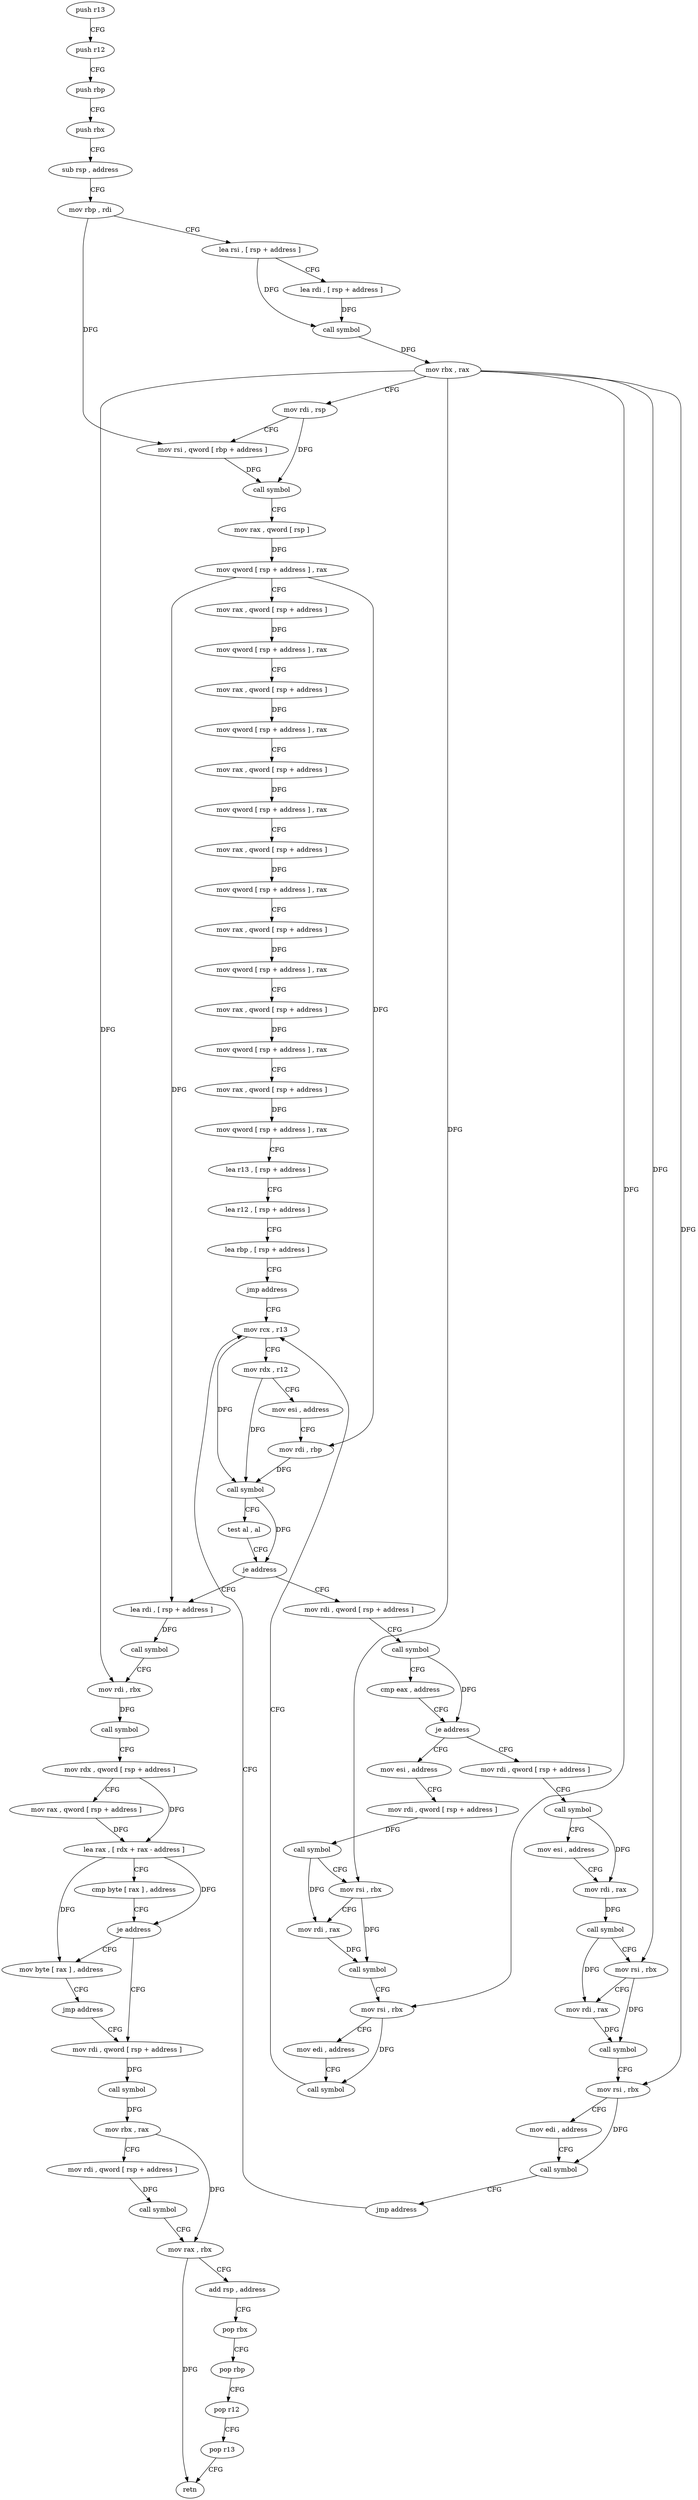 digraph "func" {
"85892" [label = "push r13" ]
"85894" [label = "push r12" ]
"85896" [label = "push rbp" ]
"85897" [label = "push rbx" ]
"85898" [label = "sub rsp , address" ]
"85905" [label = "mov rbp , rdi" ]
"85908" [label = "lea rsi , [ rsp + address ]" ]
"85916" [label = "lea rdi , [ rsp + address ]" ]
"85924" [label = "call symbol" ]
"85929" [label = "mov rbx , rax" ]
"85932" [label = "mov rdi , rsp" ]
"85935" [label = "mov rsi , qword [ rbp + address ]" ]
"85939" [label = "call symbol" ]
"85944" [label = "mov rax , qword [ rsp ]" ]
"85948" [label = "mov qword [ rsp + address ] , rax" ]
"85953" [label = "mov rax , qword [ rsp + address ]" ]
"85958" [label = "mov qword [ rsp + address ] , rax" ]
"85963" [label = "mov rax , qword [ rsp + address ]" ]
"85968" [label = "mov qword [ rsp + address ] , rax" ]
"85973" [label = "mov rax , qword [ rsp + address ]" ]
"85978" [label = "mov qword [ rsp + address ] , rax" ]
"85983" [label = "mov rax , qword [ rsp + address ]" ]
"85988" [label = "mov qword [ rsp + address ] , rax" ]
"85993" [label = "mov rax , qword [ rsp + address ]" ]
"85998" [label = "mov qword [ rsp + address ] , rax" ]
"86003" [label = "mov rax , qword [ rsp + address ]" ]
"86008" [label = "mov qword [ rsp + address ] , rax" ]
"86016" [label = "mov rax , qword [ rsp + address ]" ]
"86021" [label = "mov qword [ rsp + address ] , rax" ]
"86029" [label = "lea r13 , [ rsp + address ]" ]
"86034" [label = "lea r12 , [ rsp + address ]" ]
"86039" [label = "lea rbp , [ rsp + address ]" ]
"86044" [label = "jmp address" ]
"86085" [label = "mov rcx , r13" ]
"86088" [label = "mov rdx , r12" ]
"86091" [label = "mov esi , address" ]
"86096" [label = "mov rdi , rbp" ]
"86099" [label = "call symbol" ]
"86104" [label = "test al , al" ]
"86106" [label = "je address" ]
"86172" [label = "lea rdi , [ rsp + address ]" ]
"86108" [label = "mov rdi , qword [ rsp + address ]" ]
"86177" [label = "call symbol" ]
"86182" [label = "mov rdi , rbx" ]
"86185" [label = "call symbol" ]
"86190" [label = "mov rdx , qword [ rsp + address ]" ]
"86198" [label = "mov rax , qword [ rsp + address ]" ]
"86206" [label = "lea rax , [ rdx + rax - address ]" ]
"86211" [label = "cmp byte [ rax ] , address" ]
"86214" [label = "je address" ]
"86262" [label = "mov byte [ rax ] , address" ]
"86216" [label = "mov rdi , qword [ rsp + address ]" ]
"86113" [label = "call symbol" ]
"86118" [label = "cmp eax , address" ]
"86121" [label = "je address" ]
"86046" [label = "mov esi , address" ]
"86123" [label = "mov rdi , qword [ rsp + address ]" ]
"86265" [label = "jmp address" ]
"86224" [label = "call symbol" ]
"86229" [label = "mov rbx , rax" ]
"86232" [label = "mov rdi , qword [ rsp + address ]" ]
"86240" [label = "call symbol" ]
"86245" [label = "mov rax , rbx" ]
"86248" [label = "add rsp , address" ]
"86255" [label = "pop rbx" ]
"86256" [label = "pop rbp" ]
"86257" [label = "pop r12" ]
"86259" [label = "pop r13" ]
"86261" [label = "retn" ]
"86051" [label = "mov rdi , qword [ rsp + address ]" ]
"86056" [label = "call symbol" ]
"86061" [label = "mov rsi , rbx" ]
"86064" [label = "mov rdi , rax" ]
"86067" [label = "call symbol" ]
"86072" [label = "mov rsi , rbx" ]
"86075" [label = "mov edi , address" ]
"86080" [label = "call symbol" ]
"86128" [label = "call symbol" ]
"86133" [label = "mov esi , address" ]
"86138" [label = "mov rdi , rax" ]
"86141" [label = "call symbol" ]
"86146" [label = "mov rsi , rbx" ]
"86149" [label = "mov rdi , rax" ]
"86152" [label = "call symbol" ]
"86157" [label = "mov rsi , rbx" ]
"86160" [label = "mov edi , address" ]
"86165" [label = "call symbol" ]
"86170" [label = "jmp address" ]
"85892" -> "85894" [ label = "CFG" ]
"85894" -> "85896" [ label = "CFG" ]
"85896" -> "85897" [ label = "CFG" ]
"85897" -> "85898" [ label = "CFG" ]
"85898" -> "85905" [ label = "CFG" ]
"85905" -> "85908" [ label = "CFG" ]
"85905" -> "85935" [ label = "DFG" ]
"85908" -> "85916" [ label = "CFG" ]
"85908" -> "85924" [ label = "DFG" ]
"85916" -> "85924" [ label = "DFG" ]
"85924" -> "85929" [ label = "DFG" ]
"85929" -> "85932" [ label = "CFG" ]
"85929" -> "86182" [ label = "DFG" ]
"85929" -> "86061" [ label = "DFG" ]
"85929" -> "86072" [ label = "DFG" ]
"85929" -> "86146" [ label = "DFG" ]
"85929" -> "86157" [ label = "DFG" ]
"85932" -> "85935" [ label = "CFG" ]
"85932" -> "85939" [ label = "DFG" ]
"85935" -> "85939" [ label = "DFG" ]
"85939" -> "85944" [ label = "CFG" ]
"85944" -> "85948" [ label = "DFG" ]
"85948" -> "85953" [ label = "CFG" ]
"85948" -> "86096" [ label = "DFG" ]
"85948" -> "86172" [ label = "DFG" ]
"85953" -> "85958" [ label = "DFG" ]
"85958" -> "85963" [ label = "CFG" ]
"85963" -> "85968" [ label = "DFG" ]
"85968" -> "85973" [ label = "CFG" ]
"85973" -> "85978" [ label = "DFG" ]
"85978" -> "85983" [ label = "CFG" ]
"85983" -> "85988" [ label = "DFG" ]
"85988" -> "85993" [ label = "CFG" ]
"85993" -> "85998" [ label = "DFG" ]
"85998" -> "86003" [ label = "CFG" ]
"86003" -> "86008" [ label = "DFG" ]
"86008" -> "86016" [ label = "CFG" ]
"86016" -> "86021" [ label = "DFG" ]
"86021" -> "86029" [ label = "CFG" ]
"86029" -> "86034" [ label = "CFG" ]
"86034" -> "86039" [ label = "CFG" ]
"86039" -> "86044" [ label = "CFG" ]
"86044" -> "86085" [ label = "CFG" ]
"86085" -> "86088" [ label = "CFG" ]
"86085" -> "86099" [ label = "DFG" ]
"86088" -> "86091" [ label = "CFG" ]
"86088" -> "86099" [ label = "DFG" ]
"86091" -> "86096" [ label = "CFG" ]
"86096" -> "86099" [ label = "DFG" ]
"86099" -> "86104" [ label = "CFG" ]
"86099" -> "86106" [ label = "DFG" ]
"86104" -> "86106" [ label = "CFG" ]
"86106" -> "86172" [ label = "CFG" ]
"86106" -> "86108" [ label = "CFG" ]
"86172" -> "86177" [ label = "DFG" ]
"86108" -> "86113" [ label = "CFG" ]
"86177" -> "86182" [ label = "CFG" ]
"86182" -> "86185" [ label = "DFG" ]
"86185" -> "86190" [ label = "CFG" ]
"86190" -> "86198" [ label = "CFG" ]
"86190" -> "86206" [ label = "DFG" ]
"86198" -> "86206" [ label = "DFG" ]
"86206" -> "86211" [ label = "CFG" ]
"86206" -> "86214" [ label = "DFG" ]
"86206" -> "86262" [ label = "DFG" ]
"86211" -> "86214" [ label = "CFG" ]
"86214" -> "86262" [ label = "CFG" ]
"86214" -> "86216" [ label = "CFG" ]
"86262" -> "86265" [ label = "CFG" ]
"86216" -> "86224" [ label = "DFG" ]
"86113" -> "86118" [ label = "CFG" ]
"86113" -> "86121" [ label = "DFG" ]
"86118" -> "86121" [ label = "CFG" ]
"86121" -> "86046" [ label = "CFG" ]
"86121" -> "86123" [ label = "CFG" ]
"86046" -> "86051" [ label = "CFG" ]
"86123" -> "86128" [ label = "CFG" ]
"86265" -> "86216" [ label = "CFG" ]
"86224" -> "86229" [ label = "DFG" ]
"86229" -> "86232" [ label = "CFG" ]
"86229" -> "86245" [ label = "DFG" ]
"86232" -> "86240" [ label = "DFG" ]
"86240" -> "86245" [ label = "CFG" ]
"86245" -> "86248" [ label = "CFG" ]
"86245" -> "86261" [ label = "DFG" ]
"86248" -> "86255" [ label = "CFG" ]
"86255" -> "86256" [ label = "CFG" ]
"86256" -> "86257" [ label = "CFG" ]
"86257" -> "86259" [ label = "CFG" ]
"86259" -> "86261" [ label = "CFG" ]
"86051" -> "86056" [ label = "DFG" ]
"86056" -> "86061" [ label = "CFG" ]
"86056" -> "86064" [ label = "DFG" ]
"86061" -> "86064" [ label = "CFG" ]
"86061" -> "86067" [ label = "DFG" ]
"86064" -> "86067" [ label = "DFG" ]
"86067" -> "86072" [ label = "CFG" ]
"86072" -> "86075" [ label = "CFG" ]
"86072" -> "86080" [ label = "DFG" ]
"86075" -> "86080" [ label = "CFG" ]
"86080" -> "86085" [ label = "CFG" ]
"86128" -> "86133" [ label = "CFG" ]
"86128" -> "86138" [ label = "DFG" ]
"86133" -> "86138" [ label = "CFG" ]
"86138" -> "86141" [ label = "DFG" ]
"86141" -> "86146" [ label = "CFG" ]
"86141" -> "86149" [ label = "DFG" ]
"86146" -> "86149" [ label = "CFG" ]
"86146" -> "86152" [ label = "DFG" ]
"86149" -> "86152" [ label = "DFG" ]
"86152" -> "86157" [ label = "CFG" ]
"86157" -> "86160" [ label = "CFG" ]
"86157" -> "86165" [ label = "DFG" ]
"86160" -> "86165" [ label = "CFG" ]
"86165" -> "86170" [ label = "CFG" ]
"86170" -> "86085" [ label = "CFG" ]
}
